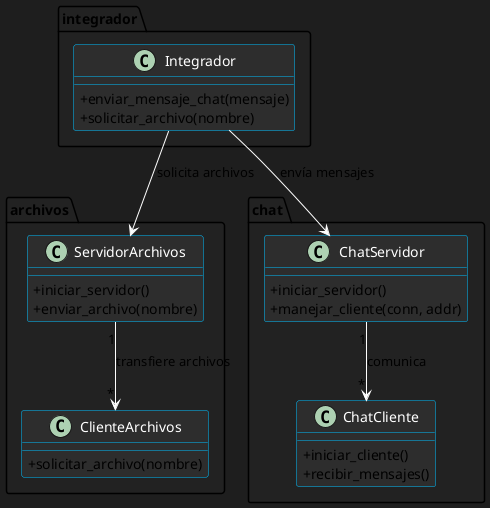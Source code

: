 @startuml
' ========================================================
' Diagrama de Clases - Laboratorio de Sockets
' Autor: Gerald
' Descripción: Modelo lógico de clases para Chat y Archivos
' ========================================================

skinparam backgroundColor #1E1E1E
skinparam classAttributeIconSize 0
skinparam classFontColor White
skinparam classBackgroundColor #2D2D2D
skinparam arrowColor White
skinparam classBorderColor #00BFFF
skinparam shadowing false

package "archivos" #222222 {
    class ServidorArchivos {
        +iniciar_servidor()
        +enviar_archivo(nombre)
    }

    class ClienteArchivos {
        +solicitar_archivo(nombre)
    }
}

package "chat" #222222 {
    class ChatServidor {
        +iniciar_servidor()
        +manejar_cliente(conn, addr)
    }

    class ChatCliente {
        +iniciar_cliente()
        +recibir_mensajes()
    }
}

package "integrador" #222222 {
    class Integrador {
        +enviar_mensaje_chat(mensaje)
        +solicitar_archivo(nombre)
    }
}

Integrador --> ChatServidor : "envía mensajes"
Integrador --> ServidorArchivos : "solicita archivos"
ChatServidor "1" --> "*" ChatCliente : "comunica"
ServidorArchivos "1" --> "*" ClienteArchivos : "transfiere archivos"

@enduml
